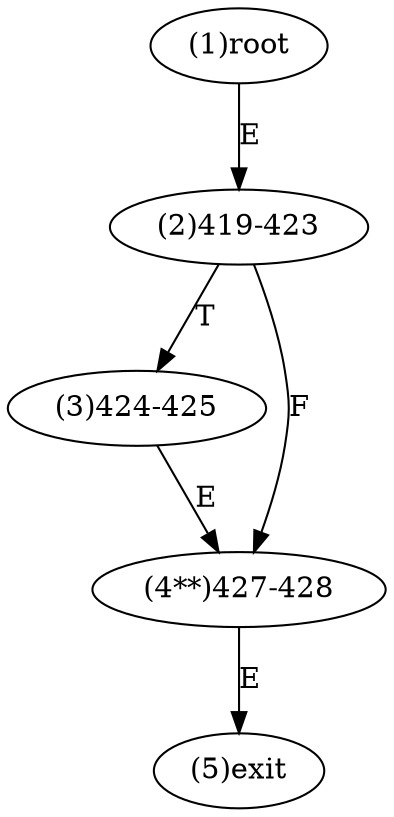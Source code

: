 digraph "" { 
1[ label="(1)root"];
2[ label="(2)419-423"];
3[ label="(3)424-425"];
4[ label="(4**)427-428"];
5[ label="(5)exit"];
1->2[ label="E"];
2->4[ label="F"];
2->3[ label="T"];
3->4[ label="E"];
4->5[ label="E"];
}